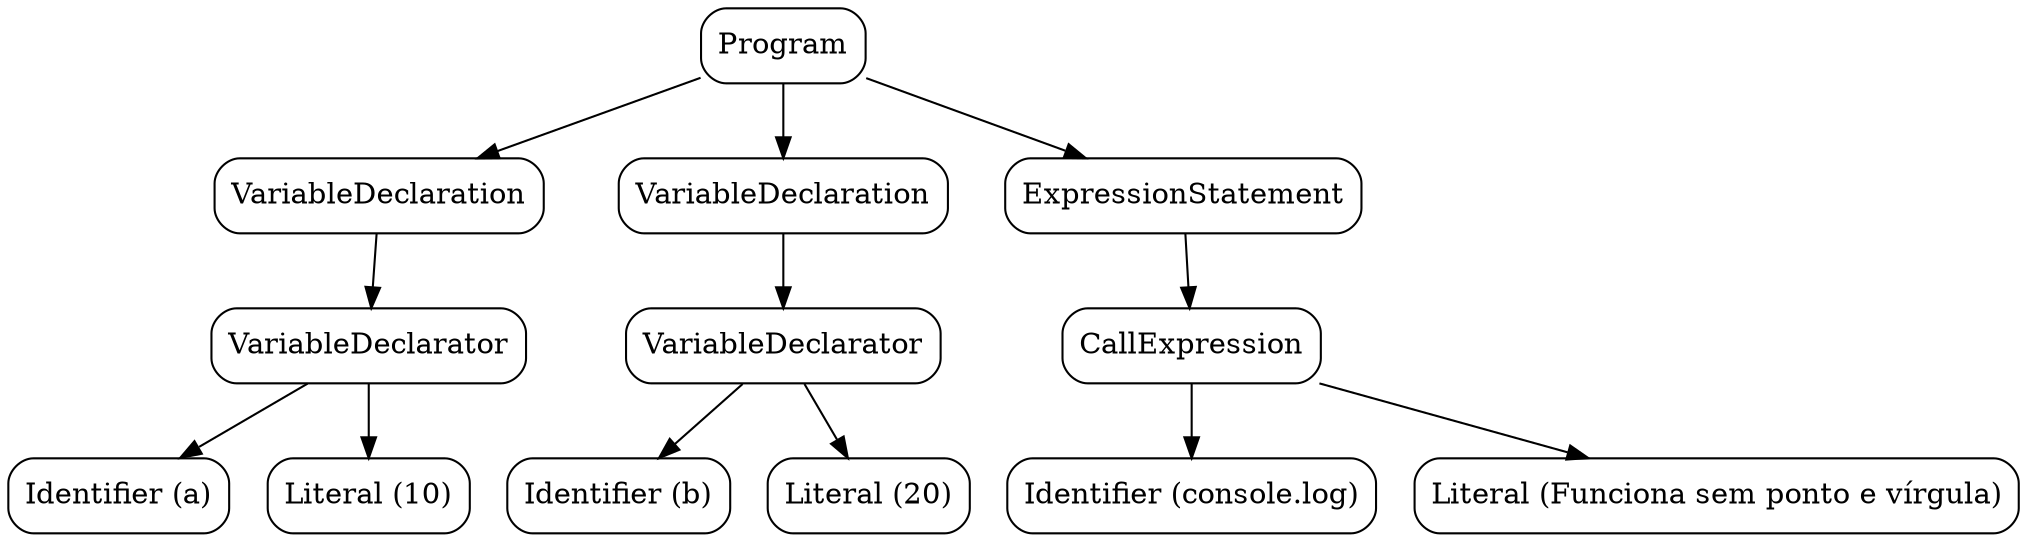 digraph AST {
  node [shape=box, style="rounded"];
  0 [label="Program"];
  1 [label="VariableDeclaration"];
  0 -> 1;
  2 [label="VariableDeclarator"];
  1 -> 2;
  3 [label="Identifier (a)"];
  2 -> 3;
  4 [label="Literal (10)"];
  2 -> 4;
  5 [label="VariableDeclaration"];
  0 -> 5;
  6 [label="VariableDeclarator"];
  5 -> 6;
  7 [label="Identifier (b)"];
  6 -> 7;
  8 [label="Literal (20)"];
  6 -> 8;
  9 [label="ExpressionStatement"];
  0 -> 9;
  10 [label="CallExpression"];
  9 -> 10;
  11 [label="Identifier (console.log)"];
  10 -> 11;
  12 [label="Literal (Funciona sem ponto e vírgula)"];
  10 -> 12;
}